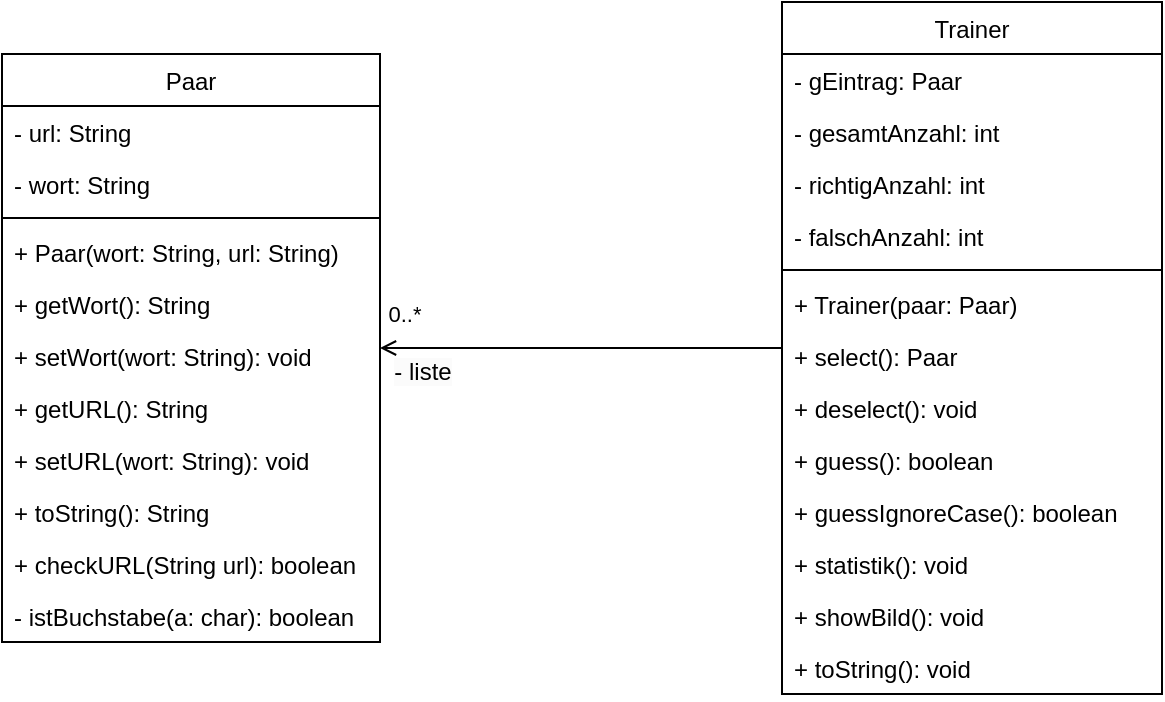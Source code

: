 <mxfile version="24.7.16">
  <diagram id="C5RBs43oDa-KdzZeNtuy" name="Page-1">
    <mxGraphModel dx="1062" dy="716" grid="1" gridSize="10" guides="1" tooltips="1" connect="1" arrows="1" fold="1" page="1" pageScale="1" pageWidth="827" pageHeight="1169" math="0" shadow="0">
      <root>
        <mxCell id="WIyWlLk6GJQsqaUBKTNV-0" />
        <mxCell id="WIyWlLk6GJQsqaUBKTNV-1" parent="WIyWlLk6GJQsqaUBKTNV-0" />
        <mxCell id="zkfFHV4jXpPFQw0GAbJ--0" value="Paar" style="swimlane;fontStyle=0;align=center;verticalAlign=top;childLayout=stackLayout;horizontal=1;startSize=26;horizontalStack=0;resizeParent=1;resizeLast=0;collapsible=1;marginBottom=0;rounded=0;shadow=0;strokeWidth=1;glass=0;swimlaneLine=1;" parent="WIyWlLk6GJQsqaUBKTNV-1" vertex="1">
          <mxGeometry x="110" y="161" width="189" height="294" as="geometry">
            <mxRectangle x="230" y="140" width="160" height="26" as="alternateBounds" />
          </mxGeometry>
        </mxCell>
        <mxCell id="zkfFHV4jXpPFQw0GAbJ--1" value="- url: String" style="text;align=left;verticalAlign=top;spacingLeft=4;spacingRight=4;overflow=hidden;rotatable=0;points=[[0,0.5],[1,0.5]];portConstraint=eastwest;" parent="zkfFHV4jXpPFQw0GAbJ--0" vertex="1">
          <mxGeometry y="26" width="189" height="26" as="geometry" />
        </mxCell>
        <mxCell id="zkfFHV4jXpPFQw0GAbJ--2" value="- wort: String" style="text;align=left;verticalAlign=top;spacingLeft=4;spacingRight=4;overflow=hidden;rotatable=0;points=[[0,0.5],[1,0.5]];portConstraint=eastwest;rounded=0;shadow=0;html=0;" parent="zkfFHV4jXpPFQw0GAbJ--0" vertex="1">
          <mxGeometry y="52" width="189" height="26" as="geometry" />
        </mxCell>
        <mxCell id="zkfFHV4jXpPFQw0GAbJ--4" value="" style="line;html=1;strokeWidth=1;align=left;verticalAlign=middle;spacingTop=-1;spacingLeft=3;spacingRight=3;rotatable=0;labelPosition=right;points=[];portConstraint=eastwest;" parent="zkfFHV4jXpPFQw0GAbJ--0" vertex="1">
          <mxGeometry y="78" width="189" height="8" as="geometry" />
        </mxCell>
        <mxCell id="WY1yegESRvG5Q9FJMmsJ-7" value="+ Paar(wort: String, url: String)" style="text;align=left;verticalAlign=top;spacingLeft=4;spacingRight=4;overflow=hidden;rotatable=0;points=[[0,0.5],[1,0.5]];portConstraint=eastwest;rounded=0;shadow=0;html=0;" vertex="1" parent="zkfFHV4jXpPFQw0GAbJ--0">
          <mxGeometry y="86" width="189" height="26" as="geometry" />
        </mxCell>
        <mxCell id="WY1yegESRvG5Q9FJMmsJ-0" value="+ getWort(): String" style="text;align=left;verticalAlign=top;spacingLeft=4;spacingRight=4;overflow=hidden;rotatable=0;points=[[0,0.5],[1,0.5]];portConstraint=eastwest;rounded=0;shadow=0;html=0;" vertex="1" parent="zkfFHV4jXpPFQw0GAbJ--0">
          <mxGeometry y="112" width="189" height="26" as="geometry" />
        </mxCell>
        <mxCell id="WY1yegESRvG5Q9FJMmsJ-1" value="+ setWort(wort: String): void" style="text;align=left;verticalAlign=top;spacingLeft=4;spacingRight=4;overflow=hidden;rotatable=0;points=[[0,0.5],[1,0.5]];portConstraint=eastwest;rounded=0;shadow=0;html=0;" vertex="1" parent="zkfFHV4jXpPFQw0GAbJ--0">
          <mxGeometry y="138" width="189" height="26" as="geometry" />
        </mxCell>
        <mxCell id="WY1yegESRvG5Q9FJMmsJ-3" value="+ getURL(): String" style="text;align=left;verticalAlign=top;spacingLeft=4;spacingRight=4;overflow=hidden;rotatable=0;points=[[0,0.5],[1,0.5]];portConstraint=eastwest;rounded=0;shadow=0;html=0;" vertex="1" parent="zkfFHV4jXpPFQw0GAbJ--0">
          <mxGeometry y="164" width="189" height="26" as="geometry" />
        </mxCell>
        <mxCell id="WY1yegESRvG5Q9FJMmsJ-2" value="+ setURL(wort: String): void" style="text;align=left;verticalAlign=top;spacingLeft=4;spacingRight=4;overflow=hidden;rotatable=0;points=[[0,0.5],[1,0.5]];portConstraint=eastwest;rounded=0;shadow=0;html=0;" vertex="1" parent="zkfFHV4jXpPFQw0GAbJ--0">
          <mxGeometry y="190" width="189" height="26" as="geometry" />
        </mxCell>
        <mxCell id="WY1yegESRvG5Q9FJMmsJ-4" value="+ toString(): String" style="text;align=left;verticalAlign=top;spacingLeft=4;spacingRight=4;overflow=hidden;rotatable=0;points=[[0,0.5],[1,0.5]];portConstraint=eastwest;rounded=0;shadow=0;html=0;" vertex="1" parent="zkfFHV4jXpPFQw0GAbJ--0">
          <mxGeometry y="216" width="189" height="26" as="geometry" />
        </mxCell>
        <mxCell id="WY1yegESRvG5Q9FJMmsJ-5" value="+ checkURL(String url): boolean" style="text;align=left;verticalAlign=top;spacingLeft=4;spacingRight=4;overflow=hidden;rotatable=0;points=[[0,0.5],[1,0.5]];portConstraint=eastwest;rounded=0;shadow=0;html=0;" vertex="1" parent="zkfFHV4jXpPFQw0GAbJ--0">
          <mxGeometry y="242" width="189" height="26" as="geometry" />
        </mxCell>
        <mxCell id="WY1yegESRvG5Q9FJMmsJ-6" value="- istBuchstabe(a: char): boolean" style="text;align=left;verticalAlign=top;spacingLeft=4;spacingRight=4;overflow=hidden;rotatable=0;points=[[0,0.5],[1,0.5]];portConstraint=eastwest;rounded=0;shadow=0;html=0;" vertex="1" parent="zkfFHV4jXpPFQw0GAbJ--0">
          <mxGeometry y="268" width="189" height="26" as="geometry" />
        </mxCell>
        <mxCell id="4K3-Z72tnQq2KHU9_pIM-1" value="Trainer" style="swimlane;fontStyle=0;align=center;verticalAlign=top;childLayout=stackLayout;horizontal=1;startSize=26;horizontalStack=0;resizeParent=1;resizeLast=0;collapsible=1;marginBottom=0;rounded=0;shadow=0;strokeWidth=1;glass=0;swimlaneLine=1;" parent="WIyWlLk6GJQsqaUBKTNV-1" vertex="1">
          <mxGeometry x="500" y="135" width="190" height="346" as="geometry">
            <mxRectangle x="230" y="140" width="160" height="26" as="alternateBounds" />
          </mxGeometry>
        </mxCell>
        <mxCell id="4K3-Z72tnQq2KHU9_pIM-3" value="- gEintrag: Paar" style="text;align=left;verticalAlign=top;spacingLeft=4;spacingRight=4;overflow=hidden;rotatable=0;points=[[0,0.5],[1,0.5]];portConstraint=eastwest;rounded=0;shadow=0;html=0;" parent="4K3-Z72tnQq2KHU9_pIM-1" vertex="1">
          <mxGeometry y="26" width="190" height="26" as="geometry" />
        </mxCell>
        <mxCell id="4K3-Z72tnQq2KHU9_pIM-13" value="- gesamtAnzahl: int" style="text;align=left;verticalAlign=top;spacingLeft=4;spacingRight=4;overflow=hidden;rotatable=0;points=[[0,0.5],[1,0.5]];portConstraint=eastwest;rounded=0;shadow=0;html=0;" parent="4K3-Z72tnQq2KHU9_pIM-1" vertex="1">
          <mxGeometry y="52" width="190" height="26" as="geometry" />
        </mxCell>
        <mxCell id="4K3-Z72tnQq2KHU9_pIM-14" value="- richtigAnzahl: int" style="text;align=left;verticalAlign=top;spacingLeft=4;spacingRight=4;overflow=hidden;rotatable=0;points=[[0,0.5],[1,0.5]];portConstraint=eastwest;rounded=0;shadow=0;html=0;" parent="4K3-Z72tnQq2KHU9_pIM-1" vertex="1">
          <mxGeometry y="78" width="190" height="26" as="geometry" />
        </mxCell>
        <mxCell id="4K3-Z72tnQq2KHU9_pIM-15" value="- falschAnzahl: int" style="text;align=left;verticalAlign=top;spacingLeft=4;spacingRight=4;overflow=hidden;rotatable=0;points=[[0,0.5],[1,0.5]];portConstraint=eastwest;rounded=0;shadow=0;html=0;" parent="4K3-Z72tnQq2KHU9_pIM-1" vertex="1">
          <mxGeometry y="104" width="190" height="26" as="geometry" />
        </mxCell>
        <mxCell id="4K3-Z72tnQq2KHU9_pIM-4" value="" style="line;html=1;strokeWidth=1;align=left;verticalAlign=middle;spacingTop=-1;spacingLeft=3;spacingRight=3;rotatable=0;labelPosition=right;points=[];portConstraint=eastwest;" parent="4K3-Z72tnQq2KHU9_pIM-1" vertex="1">
          <mxGeometry y="130" width="190" height="8" as="geometry" />
        </mxCell>
        <mxCell id="WY1yegESRvG5Q9FJMmsJ-8" value="+ Trainer(paar: Paar)" style="text;align=left;verticalAlign=top;spacingLeft=4;spacingRight=4;overflow=hidden;rotatable=0;points=[[0,0.5],[1,0.5]];portConstraint=eastwest;" vertex="1" parent="4K3-Z72tnQq2KHU9_pIM-1">
          <mxGeometry y="138" width="190" height="26" as="geometry" />
        </mxCell>
        <mxCell id="kYJNKCRG1rfG1xVI3zIV-0" value="+ select(): Paar" style="text;align=left;verticalAlign=top;spacingLeft=4;spacingRight=4;overflow=hidden;rotatable=0;points=[[0,0.5],[1,0.5]];portConstraint=eastwest;" parent="4K3-Z72tnQq2KHU9_pIM-1" vertex="1">
          <mxGeometry y="164" width="190" height="26" as="geometry" />
        </mxCell>
        <mxCell id="4K3-Z72tnQq2KHU9_pIM-5" value="+ deselect(): void" style="text;align=left;verticalAlign=top;spacingLeft=4;spacingRight=4;overflow=hidden;rotatable=0;points=[[0,0.5],[1,0.5]];portConstraint=eastwest;" parent="4K3-Z72tnQq2KHU9_pIM-1" vertex="1">
          <mxGeometry y="190" width="190" height="26" as="geometry" />
        </mxCell>
        <mxCell id="4K3-Z72tnQq2KHU9_pIM-10" value="+ guess(): boolean" style="text;align=left;verticalAlign=top;spacingLeft=4;spacingRight=4;overflow=hidden;rotatable=0;points=[[0,0.5],[1,0.5]];portConstraint=eastwest;rounded=0;shadow=0;html=0;" parent="4K3-Z72tnQq2KHU9_pIM-1" vertex="1">
          <mxGeometry y="216" width="190" height="26" as="geometry" />
        </mxCell>
        <mxCell id="WY1yegESRvG5Q9FJMmsJ-9" value="+ guessIgnoreCase(): boolean" style="text;align=left;verticalAlign=top;spacingLeft=4;spacingRight=4;overflow=hidden;rotatable=0;points=[[0,0.5],[1,0.5]];portConstraint=eastwest;rounded=0;shadow=0;html=0;" vertex="1" parent="4K3-Z72tnQq2KHU9_pIM-1">
          <mxGeometry y="242" width="190" height="26" as="geometry" />
        </mxCell>
        <mxCell id="4K3-Z72tnQq2KHU9_pIM-12" value="+ statistik(): void" style="text;align=left;verticalAlign=top;spacingLeft=4;spacingRight=4;overflow=hidden;rotatable=0;points=[[0,0.5],[1,0.5]];portConstraint=eastwest;rounded=0;shadow=0;html=0;" parent="4K3-Z72tnQq2KHU9_pIM-1" vertex="1">
          <mxGeometry y="268" width="190" height="26" as="geometry" />
        </mxCell>
        <mxCell id="4K3-Z72tnQq2KHU9_pIM-11" value="+ showBild(): void" style="text;align=left;verticalAlign=top;spacingLeft=4;spacingRight=4;overflow=hidden;rotatable=0;points=[[0,0.5],[1,0.5]];portConstraint=eastwest;rounded=0;shadow=0;html=0;" parent="4K3-Z72tnQq2KHU9_pIM-1" vertex="1">
          <mxGeometry y="294" width="190" height="26" as="geometry" />
        </mxCell>
        <mxCell id="WY1yegESRvG5Q9FJMmsJ-10" value="+ toString(): void" style="text;align=left;verticalAlign=top;spacingLeft=4;spacingRight=4;overflow=hidden;rotatable=0;points=[[0,0.5],[1,0.5]];portConstraint=eastwest;rounded=0;shadow=0;html=0;" vertex="1" parent="4K3-Z72tnQq2KHU9_pIM-1">
          <mxGeometry y="320" width="190" height="26" as="geometry" />
        </mxCell>
        <mxCell id="4K3-Z72tnQq2KHU9_pIM-7" value="&lt;div&gt;&lt;span style=&quot;font-size: 12px; text-align: left; background-color: rgb(251, 251, 251);&quot;&gt;- liste&lt;/span&gt;&lt;/div&gt;" style="edgeStyle=orthogonalEdgeStyle;rounded=0;orthogonalLoop=1;jettySize=auto;html=1;endArrow=open;endFill=0;" parent="WIyWlLk6GJQsqaUBKTNV-1" source="4K3-Z72tnQq2KHU9_pIM-1" target="zkfFHV4jXpPFQw0GAbJ--0" edge="1">
          <mxGeometry x="0.791" y="12" relative="1" as="geometry">
            <mxPoint as="offset" />
          </mxGeometry>
        </mxCell>
        <mxCell id="4K3-Z72tnQq2KHU9_pIM-9" value="0..*" style="edgeLabel;html=1;align=center;verticalAlign=middle;resizable=0;points=[];" parent="4K3-Z72tnQq2KHU9_pIM-7" vertex="1" connectable="0">
          <mxGeometry x="0.463" relative="1" as="geometry">
            <mxPoint x="-42" y="-17" as="offset" />
          </mxGeometry>
        </mxCell>
      </root>
    </mxGraphModel>
  </diagram>
</mxfile>
